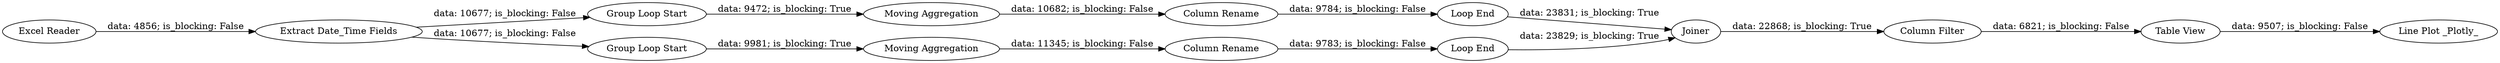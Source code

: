 digraph {
	"-2190456220401235793_16" [label="Loop End"]
	"-2190456220401235793_6" [label="Column Rename"]
	"-2190456220401235793_14" [label="Group Loop Start"]
	"-2190456220401235793_10" [label="Table View"]
	"-2190456220401235793_13" [label="Group Loop Start"]
	"-2190456220401235793_7" [label="Column Rename"]
	"-2190456220401235793_20" [label="Moving Aggregation"]
	"-2190456220401235793_9" [label="Column Filter"]
	"-2190456220401235793_18" [label="Moving Aggregation"]
	"-2190456220401235793_12" [label="Line Plot _Plotly_"]
	"-2190456220401235793_2" [label="Extract Date_Time Fields"]
	"-2190456220401235793_21" [label=Joiner]
	"-2190456220401235793_19" [label="Loop End"]
	"-2190456220401235793_1" [label="Excel Reader"]
	"-2190456220401235793_7" -> "-2190456220401235793_19" [label="data: 9784; is_blocking: False"]
	"-2190456220401235793_21" -> "-2190456220401235793_9" [label="data: 22868; is_blocking: True"]
	"-2190456220401235793_2" -> "-2190456220401235793_14" [label="data: 10677; is_blocking: False"]
	"-2190456220401235793_19" -> "-2190456220401235793_21" [label="data: 23831; is_blocking: True"]
	"-2190456220401235793_2" -> "-2190456220401235793_13" [label="data: 10677; is_blocking: False"]
	"-2190456220401235793_6" -> "-2190456220401235793_16" [label="data: 9783; is_blocking: False"]
	"-2190456220401235793_1" -> "-2190456220401235793_2" [label="data: 4856; is_blocking: False"]
	"-2190456220401235793_14" -> "-2190456220401235793_20" [label="data: 9472; is_blocking: True"]
	"-2190456220401235793_20" -> "-2190456220401235793_7" [label="data: 10682; is_blocking: False"]
	"-2190456220401235793_10" -> "-2190456220401235793_12" [label="data: 9507; is_blocking: False"]
	"-2190456220401235793_9" -> "-2190456220401235793_10" [label="data: 6821; is_blocking: False"]
	"-2190456220401235793_13" -> "-2190456220401235793_18" [label="data: 9981; is_blocking: True"]
	"-2190456220401235793_16" -> "-2190456220401235793_21" [label="data: 23829; is_blocking: True"]
	"-2190456220401235793_18" -> "-2190456220401235793_6" [label="data: 11345; is_blocking: False"]
	rankdir=LR
}
